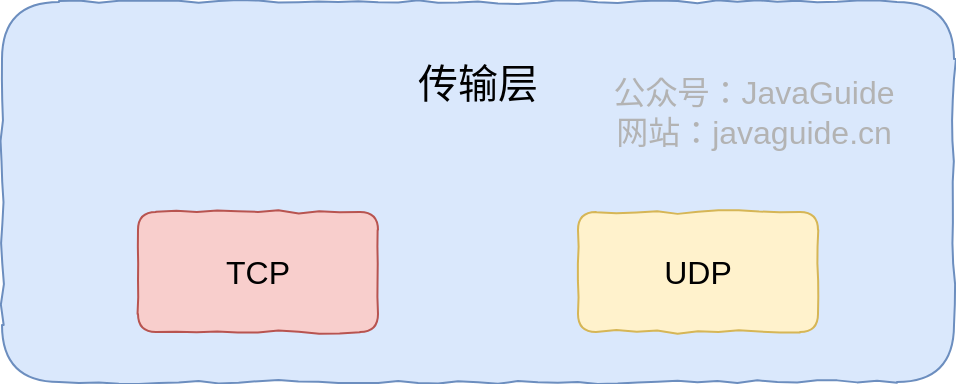<mxfile version="13.4.5" type="device"><diagram id="ox_IyTXRnZNLjcFnBTdz" name="Page-1"><mxGraphModel dx="1106" dy="997" grid="1" gridSize="10" guides="1" tooltips="1" connect="1" arrows="1" fold="1" page="1" pageScale="1" pageWidth="827" pageHeight="1169" math="0" shadow="0"><root><mxCell id="0"/><mxCell id="1" parent="0"/><mxCell id="pCKyvexBkcji4aBKgy2r-3" value="" style="rounded=1;whiteSpace=wrap;html=1;fontSize=16;fillColor=#dae8fc;strokeColor=#6c8ebf;glass=0;shadow=0;comic=1;sketch=0;" parent="1" vertex="1"><mxGeometry x="204" y="480" width="476" height="190" as="geometry"/></mxCell><mxCell id="pCKyvexBkcji4aBKgy2r-4" value="传输层" style="text;html=1;strokeColor=none;fillColor=none;align=center;verticalAlign=middle;whiteSpace=wrap;rounded=0;fontSize=20;sketch=0;shadow=0;" parent="1" vertex="1"><mxGeometry x="333" y="500" width="218" height="40" as="geometry"/></mxCell><mxCell id="pCKyvexBkcji4aBKgy2r-5" value="TCP" style="rounded=1;whiteSpace=wrap;html=1;fontSize=16;fillColor=#f8cecc;strokeColor=#b85450;glass=0;shadow=0;comic=1;sketch=0;" parent="1" vertex="1"><mxGeometry x="272" y="585" width="120" height="60" as="geometry"/></mxCell><mxCell id="pCKyvexBkcji4aBKgy2r-10" value="UDP" style="rounded=1;whiteSpace=wrap;html=1;fontSize=16;fillColor=#fff2cc;strokeColor=#d6b656;glass=0;shadow=0;comic=1;sketch=0;" parent="1" vertex="1"><mxGeometry x="492" y="585" width="120" height="60" as="geometry"/></mxCell><mxCell id="aR3sel78cq0l8JqKdKQ7-1" value="&lt;font style=&quot;font-size: 16px;&quot;&gt;公众号：JavaGuide&lt;br style=&quot;font-size: 16px;&quot;&gt;网站：javaguide.cn&lt;/font&gt;" style="text;html=1;strokeColor=none;fillColor=none;align=center;verticalAlign=middle;whiteSpace=wrap;rounded=0;labelBackgroundColor=none;fontSize=16;fontColor=#B3B3B3;rotation=0;sketch=0;shadow=0;" parent="1" vertex="1"><mxGeometry x="490" y="530" width="180" height="10" as="geometry"/></mxCell></root></mxGraphModel></diagram></mxfile>